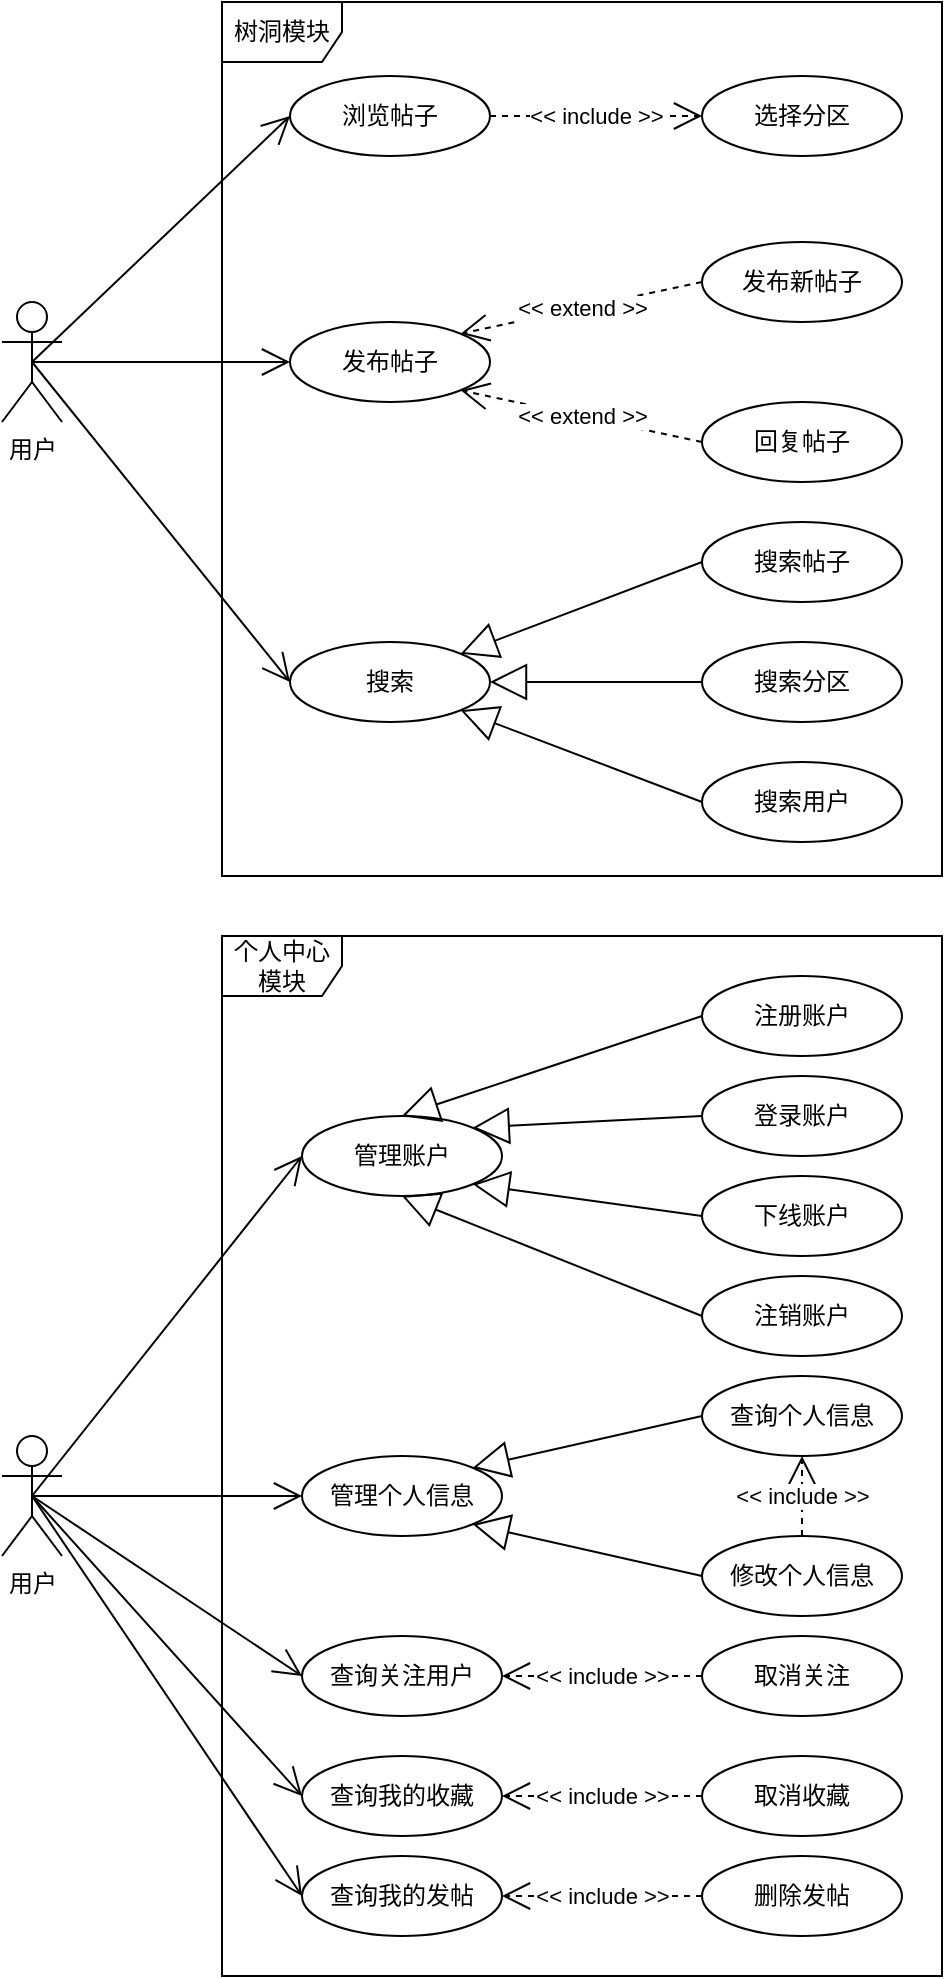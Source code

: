 <mxfile version="22.0.3" type="device">
  <diagram name="第 1 页" id="EIiyGj9r5SlwVzsOz29G">
    <mxGraphModel dx="2391" dy="1194" grid="1" gridSize="10" guides="1" tooltips="1" connect="1" arrows="1" fold="1" page="1" pageScale="1" pageWidth="827" pageHeight="1169" math="0" shadow="0">
      <root>
        <mxCell id="0" />
        <mxCell id="1" parent="0" />
        <mxCell id="2LO65Jn54ey18XQKVzN6-1" value="用户" style="shape=umlActor;verticalLabelPosition=bottom;verticalAlign=top;html=1;" vertex="1" parent="1">
          <mxGeometry x="150" y="200" width="30" height="60" as="geometry" />
        </mxCell>
        <mxCell id="2LO65Jn54ey18XQKVzN6-11" value="选择分区" style="ellipse;whiteSpace=wrap;html=1;" vertex="1" parent="1">
          <mxGeometry x="500" y="87" width="100" height="40" as="geometry" />
        </mxCell>
        <mxCell id="2LO65Jn54ey18XQKVzN6-12" value="浏览帖子" style="ellipse;whiteSpace=wrap;html=1;" vertex="1" parent="1">
          <mxGeometry x="294" y="87" width="100" height="40" as="geometry" />
        </mxCell>
        <mxCell id="2LO65Jn54ey18XQKVzN6-13" value="发布帖子" style="ellipse;whiteSpace=wrap;html=1;" vertex="1" parent="1">
          <mxGeometry x="294" y="210" width="100" height="40" as="geometry" />
        </mxCell>
        <mxCell id="2LO65Jn54ey18XQKVzN6-14" value="搜索" style="ellipse;whiteSpace=wrap;html=1;" vertex="1" parent="1">
          <mxGeometry x="294" y="370" width="100" height="40" as="geometry" />
        </mxCell>
        <mxCell id="2LO65Jn54ey18XQKVzN6-20" value="管理账户" style="ellipse;whiteSpace=wrap;html=1;" vertex="1" parent="1">
          <mxGeometry x="300" y="607" width="100" height="40" as="geometry" />
        </mxCell>
        <mxCell id="2LO65Jn54ey18XQKVzN6-21" value="管理个人信息" style="ellipse;whiteSpace=wrap;html=1;" vertex="1" parent="1">
          <mxGeometry x="300" y="777" width="100" height="40" as="geometry" />
        </mxCell>
        <mxCell id="2LO65Jn54ey18XQKVzN6-22" value="查询关注用户" style="ellipse;whiteSpace=wrap;html=1;" vertex="1" parent="1">
          <mxGeometry x="300" y="867" width="100" height="40" as="geometry" />
        </mxCell>
        <mxCell id="2LO65Jn54ey18XQKVzN6-23" value="查询我的收藏" style="ellipse;whiteSpace=wrap;html=1;" vertex="1" parent="1">
          <mxGeometry x="300" y="927" width="100" height="40" as="geometry" />
        </mxCell>
        <mxCell id="2LO65Jn54ey18XQKVzN6-24" value="查询我的发帖" style="ellipse;whiteSpace=wrap;html=1;" vertex="1" parent="1">
          <mxGeometry x="300" y="977" width="100" height="40" as="geometry" />
        </mxCell>
        <mxCell id="2LO65Jn54ey18XQKVzN6-36" value="树洞模块" style="shape=umlFrame;whiteSpace=wrap;html=1;pointerEvents=0;" vertex="1" parent="1">
          <mxGeometry x="260" y="50" width="360" height="437" as="geometry" />
        </mxCell>
        <mxCell id="2LO65Jn54ey18XQKVzN6-37" value="个人中心模块" style="shape=umlFrame;whiteSpace=wrap;html=1;pointerEvents=0;" vertex="1" parent="1">
          <mxGeometry x="260" y="517" width="360" height="520" as="geometry" />
        </mxCell>
        <mxCell id="2LO65Jn54ey18XQKVzN6-38" value="" style="endArrow=block;endSize=16;endFill=0;html=1;rounded=0;entryX=1;entryY=0.5;entryDx=0;entryDy=0;" edge="1" parent="1" source="2LO65Jn54ey18XQKVzN6-54" target="2LO65Jn54ey18XQKVzN6-14">
          <mxGeometry width="160" relative="1" as="geometry">
            <mxPoint x="450" y="593" as="sourcePoint" />
            <mxPoint x="466" y="510" as="targetPoint" />
          </mxGeometry>
        </mxCell>
        <mxCell id="2LO65Jn54ey18XQKVzN6-42" value="" style="endArrow=open;endFill=1;endSize=12;html=1;rounded=0;exitX=0.5;exitY=0.5;exitDx=0;exitDy=0;exitPerimeter=0;entryX=0;entryY=0.5;entryDx=0;entryDy=0;" edge="1" parent="1" source="2LO65Jn54ey18XQKVzN6-1" target="2LO65Jn54ey18XQKVzN6-12">
          <mxGeometry width="160" relative="1" as="geometry">
            <mxPoint x="175" y="220" as="sourcePoint" />
            <mxPoint x="310" y="120" as="targetPoint" />
          </mxGeometry>
        </mxCell>
        <mxCell id="2LO65Jn54ey18XQKVzN6-43" value="" style="endArrow=open;endFill=1;endSize=12;html=1;rounded=0;entryX=0;entryY=0.5;entryDx=0;entryDy=0;exitX=0.5;exitY=0.5;exitDx=0;exitDy=0;exitPerimeter=0;" edge="1" parent="1" source="2LO65Jn54ey18XQKVzN6-1" target="2LO65Jn54ey18XQKVzN6-13">
          <mxGeometry width="160" relative="1" as="geometry">
            <mxPoint x="170" y="210" as="sourcePoint" />
            <mxPoint x="310" y="200" as="targetPoint" />
          </mxGeometry>
        </mxCell>
        <mxCell id="2LO65Jn54ey18XQKVzN6-44" value="" style="endArrow=open;endFill=1;endSize=12;html=1;rounded=0;exitX=0.5;exitY=0.5;exitDx=0;exitDy=0;exitPerimeter=0;entryX=0;entryY=0.5;entryDx=0;entryDy=0;" edge="1" parent="1" source="2LO65Jn54ey18XQKVzN6-1" target="2LO65Jn54ey18XQKVzN6-14">
          <mxGeometry width="160" relative="1" as="geometry">
            <mxPoint x="180" y="220" as="sourcePoint" />
            <mxPoint x="310" y="280" as="targetPoint" />
          </mxGeometry>
        </mxCell>
        <mxCell id="2LO65Jn54ey18XQKVzN6-45" value="用户" style="shape=umlActor;verticalLabelPosition=bottom;verticalAlign=top;html=1;" vertex="1" parent="1">
          <mxGeometry x="150" y="767" width="30" height="60" as="geometry" />
        </mxCell>
        <mxCell id="2LO65Jn54ey18XQKVzN6-46" value="" style="endArrow=open;endFill=1;endSize=12;html=1;rounded=0;exitX=0.5;exitY=0.5;exitDx=0;exitDy=0;exitPerimeter=0;entryX=0;entryY=0.5;entryDx=0;entryDy=0;" edge="1" parent="1" source="2LO65Jn54ey18XQKVzN6-45" target="2LO65Jn54ey18XQKVzN6-20">
          <mxGeometry width="160" relative="1" as="geometry">
            <mxPoint x="90" y="467" as="sourcePoint" />
            <mxPoint x="225" y="367" as="targetPoint" />
          </mxGeometry>
        </mxCell>
        <mxCell id="2LO65Jn54ey18XQKVzN6-47" value="" style="endArrow=open;endFill=1;endSize=12;html=1;rounded=0;exitX=0.5;exitY=0.5;exitDx=0;exitDy=0;exitPerimeter=0;entryX=0;entryY=0.5;entryDx=0;entryDy=0;" edge="1" parent="1" source="2LO65Jn54ey18XQKVzN6-45" target="2LO65Jn54ey18XQKVzN6-21">
          <mxGeometry width="160" relative="1" as="geometry">
            <mxPoint x="175" y="527" as="sourcePoint" />
            <mxPoint x="310" y="467" as="targetPoint" />
          </mxGeometry>
        </mxCell>
        <mxCell id="2LO65Jn54ey18XQKVzN6-48" value="" style="endArrow=open;endFill=1;endSize=12;html=1;rounded=0;exitX=0.5;exitY=0.5;exitDx=0;exitDy=0;exitPerimeter=0;entryX=0;entryY=0.5;entryDx=0;entryDy=0;" edge="1" parent="1" source="2LO65Jn54ey18XQKVzN6-45" target="2LO65Jn54ey18XQKVzN6-22">
          <mxGeometry width="160" relative="1" as="geometry">
            <mxPoint x="175" y="527" as="sourcePoint" />
            <mxPoint x="310" y="547" as="targetPoint" />
          </mxGeometry>
        </mxCell>
        <mxCell id="2LO65Jn54ey18XQKVzN6-49" value="" style="endArrow=open;endFill=1;endSize=12;html=1;rounded=0;exitX=0.5;exitY=0.5;exitDx=0;exitDy=0;exitPerimeter=0;entryX=0;entryY=0.5;entryDx=0;entryDy=0;" edge="1" parent="1" source="2LO65Jn54ey18XQKVzN6-45" target="2LO65Jn54ey18XQKVzN6-23">
          <mxGeometry width="160" relative="1" as="geometry">
            <mxPoint x="175" y="527" as="sourcePoint" />
            <mxPoint x="310" y="627" as="targetPoint" />
          </mxGeometry>
        </mxCell>
        <mxCell id="2LO65Jn54ey18XQKVzN6-50" value="" style="endArrow=open;endFill=1;endSize=12;html=1;rounded=0;exitX=0.5;exitY=0.5;exitDx=0;exitDy=0;exitPerimeter=0;entryX=0;entryY=0.5;entryDx=0;entryDy=0;" edge="1" parent="1" source="2LO65Jn54ey18XQKVzN6-45" target="2LO65Jn54ey18XQKVzN6-24">
          <mxGeometry width="160" relative="1" as="geometry">
            <mxPoint x="175" y="527" as="sourcePoint" />
            <mxPoint x="310" y="707" as="targetPoint" />
          </mxGeometry>
        </mxCell>
        <mxCell id="2LO65Jn54ey18XQKVzN6-51" value="&amp;lt;&amp;lt; include &amp;gt;&amp;gt;" style="endArrow=open;endSize=12;dashed=1;html=1;rounded=0;exitX=1;exitY=0.5;exitDx=0;exitDy=0;" edge="1" parent="1" source="2LO65Jn54ey18XQKVzN6-12" target="2LO65Jn54ey18XQKVzN6-11">
          <mxGeometry width="160" relative="1" as="geometry">
            <mxPoint x="410" y="180" as="sourcePoint" />
            <mxPoint x="570" y="180" as="targetPoint" />
          </mxGeometry>
        </mxCell>
        <mxCell id="2LO65Jn54ey18XQKVzN6-53" value="搜索帖子" style="ellipse;whiteSpace=wrap;html=1;" vertex="1" parent="1">
          <mxGeometry x="500" y="310" width="100" height="40" as="geometry" />
        </mxCell>
        <mxCell id="2LO65Jn54ey18XQKVzN6-54" value="搜索分区" style="ellipse;whiteSpace=wrap;html=1;" vertex="1" parent="1">
          <mxGeometry x="500" y="370" width="100" height="40" as="geometry" />
        </mxCell>
        <mxCell id="2LO65Jn54ey18XQKVzN6-55" value="搜索用户" style="ellipse;whiteSpace=wrap;html=1;" vertex="1" parent="1">
          <mxGeometry x="500" y="430" width="100" height="40" as="geometry" />
        </mxCell>
        <mxCell id="2LO65Jn54ey18XQKVzN6-56" value="" style="endArrow=block;endSize=16;endFill=0;html=1;rounded=0;exitX=0;exitY=0.5;exitDx=0;exitDy=0;entryX=0.5;entryY=0;entryDx=0;entryDy=0;" edge="1" parent="1" source="2LO65Jn54ey18XQKVzN6-65" target="2LO65Jn54ey18XQKVzN6-20">
          <mxGeometry width="160" relative="1" as="geometry">
            <mxPoint x="430" y="600" as="sourcePoint" />
            <mxPoint x="446" y="517" as="targetPoint" />
          </mxGeometry>
        </mxCell>
        <mxCell id="2LO65Jn54ey18XQKVzN6-57" value="" style="endArrow=block;endSize=16;endFill=0;html=1;rounded=0;entryX=1;entryY=1;entryDx=0;entryDy=0;exitX=0;exitY=0.5;exitDx=0;exitDy=0;" edge="1" parent="1" source="2LO65Jn54ey18XQKVzN6-55" target="2LO65Jn54ey18XQKVzN6-14">
          <mxGeometry width="160" relative="1" as="geometry">
            <mxPoint x="545" y="520" as="sourcePoint" />
            <mxPoint x="394" y="505" as="targetPoint" />
          </mxGeometry>
        </mxCell>
        <mxCell id="2LO65Jn54ey18XQKVzN6-58" value="" style="endArrow=block;endSize=16;endFill=0;html=1;rounded=0;entryX=1;entryY=0;entryDx=0;entryDy=0;exitX=0;exitY=0.5;exitDx=0;exitDy=0;" edge="1" parent="1" source="2LO65Jn54ey18XQKVzN6-53" target="2LO65Jn54ey18XQKVzN6-14">
          <mxGeometry width="160" relative="1" as="geometry">
            <mxPoint x="610.0" y="420" as="sourcePoint" />
            <mxPoint x="420" y="434" as="targetPoint" />
          </mxGeometry>
        </mxCell>
        <mxCell id="2LO65Jn54ey18XQKVzN6-59" value="发布新帖子" style="ellipse;whiteSpace=wrap;html=1;" vertex="1" parent="1">
          <mxGeometry x="500" y="170" width="100" height="40" as="geometry" />
        </mxCell>
        <mxCell id="2LO65Jn54ey18XQKVzN6-60" value="回复帖子" style="ellipse;whiteSpace=wrap;html=1;" vertex="1" parent="1">
          <mxGeometry x="500" y="250" width="100" height="40" as="geometry" />
        </mxCell>
        <mxCell id="2LO65Jn54ey18XQKVzN6-62" value="&amp;lt;&amp;lt; extend &amp;gt;&amp;gt;" style="endArrow=open;endSize=12;dashed=1;html=1;rounded=0;entryX=1;entryY=0;entryDx=0;entryDy=0;exitX=0;exitY=0.5;exitDx=0;exitDy=0;" edge="1" parent="1" source="2LO65Jn54ey18XQKVzN6-59" target="2LO65Jn54ey18XQKVzN6-13">
          <mxGeometry width="160" relative="1" as="geometry">
            <mxPoint x="480.0" y="270" as="sourcePoint" />
            <mxPoint x="450" y="279.71" as="targetPoint" />
          </mxGeometry>
        </mxCell>
        <mxCell id="2LO65Jn54ey18XQKVzN6-63" value="&amp;lt;&amp;lt; extend &amp;gt;&amp;gt;" style="endArrow=open;endSize=12;dashed=1;html=1;rounded=0;entryX=1;entryY=1;entryDx=0;entryDy=0;exitX=0;exitY=0.5;exitDx=0;exitDy=0;" edge="1" parent="1" source="2LO65Jn54ey18XQKVzN6-60" target="2LO65Jn54ey18XQKVzN6-13">
          <mxGeometry width="160" relative="1" as="geometry">
            <mxPoint x="490" y="290" as="sourcePoint" />
            <mxPoint x="410" y="320" as="targetPoint" />
          </mxGeometry>
        </mxCell>
        <mxCell id="2LO65Jn54ey18XQKVzN6-65" value="注册账户" style="ellipse;whiteSpace=wrap;html=1;" vertex="1" parent="1">
          <mxGeometry x="500" y="537" width="100" height="40" as="geometry" />
        </mxCell>
        <mxCell id="2LO65Jn54ey18XQKVzN6-66" value="登录账户" style="ellipse;whiteSpace=wrap;html=1;" vertex="1" parent="1">
          <mxGeometry x="500" y="587" width="100" height="40" as="geometry" />
        </mxCell>
        <mxCell id="2LO65Jn54ey18XQKVzN6-67" value="下线账户" style="ellipse;whiteSpace=wrap;html=1;" vertex="1" parent="1">
          <mxGeometry x="500" y="637" width="100" height="40" as="geometry" />
        </mxCell>
        <mxCell id="2LO65Jn54ey18XQKVzN6-68" value="注销账户" style="ellipse;whiteSpace=wrap;html=1;" vertex="1" parent="1">
          <mxGeometry x="500" y="687" width="100" height="40" as="geometry" />
        </mxCell>
        <mxCell id="2LO65Jn54ey18XQKVzN6-69" value="" style="endArrow=block;endSize=16;endFill=0;html=1;rounded=0;exitX=0;exitY=0.5;exitDx=0;exitDy=0;entryX=1;entryY=0;entryDx=0;entryDy=0;" edge="1" parent="1" source="2LO65Jn54ey18XQKVzN6-66" target="2LO65Jn54ey18XQKVzN6-20">
          <mxGeometry width="160" relative="1" as="geometry">
            <mxPoint x="580" y="557" as="sourcePoint" />
            <mxPoint x="400" y="577" as="targetPoint" />
          </mxGeometry>
        </mxCell>
        <mxCell id="2LO65Jn54ey18XQKVzN6-70" value="" style="endArrow=block;endSize=16;endFill=0;html=1;rounded=0;exitX=0;exitY=0.5;exitDx=0;exitDy=0;entryX=1;entryY=1;entryDx=0;entryDy=0;" edge="1" parent="1" source="2LO65Jn54ey18XQKVzN6-67" target="2LO65Jn54ey18XQKVzN6-20">
          <mxGeometry width="160" relative="1" as="geometry">
            <mxPoint x="590" y="567" as="sourcePoint" />
            <mxPoint x="395" y="523" as="targetPoint" />
          </mxGeometry>
        </mxCell>
        <mxCell id="2LO65Jn54ey18XQKVzN6-71" value="" style="endArrow=block;endSize=16;endFill=0;html=1;rounded=0;exitX=0;exitY=0.5;exitDx=0;exitDy=0;entryX=0.5;entryY=1;entryDx=0;entryDy=0;" edge="1" parent="1" source="2LO65Jn54ey18XQKVzN6-68" target="2LO65Jn54ey18XQKVzN6-20">
          <mxGeometry width="160" relative="1" as="geometry">
            <mxPoint x="579" y="637" as="sourcePoint" />
            <mxPoint x="384" y="571" as="targetPoint" />
          </mxGeometry>
        </mxCell>
        <mxCell id="2LO65Jn54ey18XQKVzN6-72" value="查询个人信息" style="ellipse;whiteSpace=wrap;html=1;" vertex="1" parent="1">
          <mxGeometry x="500" y="737" width="100" height="40" as="geometry" />
        </mxCell>
        <mxCell id="2LO65Jn54ey18XQKVzN6-73" value="修改个人信息" style="ellipse;whiteSpace=wrap;html=1;" vertex="1" parent="1">
          <mxGeometry x="500" y="817" width="100" height="40" as="geometry" />
        </mxCell>
        <mxCell id="2LO65Jn54ey18XQKVzN6-75" value="" style="endArrow=block;endSize=16;endFill=0;html=1;rounded=0;exitX=0;exitY=0.5;exitDx=0;exitDy=0;entryX=1;entryY=0;entryDx=0;entryDy=0;" edge="1" parent="1" source="2LO65Jn54ey18XQKVzN6-72" target="2LO65Jn54ey18XQKVzN6-21">
          <mxGeometry width="160" relative="1" as="geometry">
            <mxPoint x="610" y="819" as="sourcePoint" />
            <mxPoint x="415" y="793" as="targetPoint" />
          </mxGeometry>
        </mxCell>
        <mxCell id="2LO65Jn54ey18XQKVzN6-76" value="" style="endArrow=block;endSize=16;endFill=0;html=1;rounded=0;exitX=0;exitY=0.5;exitDx=0;exitDy=0;entryX=1;entryY=1;entryDx=0;entryDy=0;" edge="1" parent="1" source="2LO65Jn54ey18XQKVzN6-73" target="2LO65Jn54ey18XQKVzN6-21">
          <mxGeometry width="160" relative="1" as="geometry">
            <mxPoint x="590" y="797" as="sourcePoint" />
            <mxPoint x="410" y="797" as="targetPoint" />
          </mxGeometry>
        </mxCell>
        <mxCell id="2LO65Jn54ey18XQKVzN6-77" value="&amp;lt;&amp;lt; include &amp;gt;&amp;gt;" style="endArrow=open;endSize=12;dashed=1;html=1;rounded=0;entryX=0.5;entryY=1;entryDx=0;entryDy=0;exitX=0.5;exitY=0;exitDx=0;exitDy=0;" edge="1" parent="1" source="2LO65Jn54ey18XQKVzN6-73" target="2LO65Jn54ey18XQKVzN6-72">
          <mxGeometry width="160" relative="1" as="geometry">
            <mxPoint x="390" y="637" as="sourcePoint" />
            <mxPoint x="550" y="637" as="targetPoint" />
          </mxGeometry>
        </mxCell>
        <mxCell id="2LO65Jn54ey18XQKVzN6-78" value="取消收藏" style="ellipse;whiteSpace=wrap;html=1;" vertex="1" parent="1">
          <mxGeometry x="500" y="927" width="100" height="40" as="geometry" />
        </mxCell>
        <mxCell id="2LO65Jn54ey18XQKVzN6-79" value="删除发帖" style="ellipse;whiteSpace=wrap;html=1;" vertex="1" parent="1">
          <mxGeometry x="500" y="977" width="100" height="40" as="geometry" />
        </mxCell>
        <mxCell id="2LO65Jn54ey18XQKVzN6-81" value="&amp;lt;&amp;lt; include &amp;gt;&amp;gt;" style="endArrow=open;endSize=12;dashed=1;html=1;rounded=0;entryX=1;entryY=0.5;entryDx=0;entryDy=0;exitX=0;exitY=0.5;exitDx=0;exitDy=0;" edge="1" parent="1" source="2LO65Jn54ey18XQKVzN6-78" target="2LO65Jn54ey18XQKVzN6-23">
          <mxGeometry width="160" relative="1" as="geometry">
            <mxPoint x="370" y="997" as="sourcePoint" />
            <mxPoint x="530" y="997" as="targetPoint" />
          </mxGeometry>
        </mxCell>
        <mxCell id="2LO65Jn54ey18XQKVzN6-82" value="&amp;lt;&amp;lt; include &amp;gt;&amp;gt;" style="endArrow=open;endSize=12;dashed=1;html=1;rounded=0;entryX=1;entryY=0.5;entryDx=0;entryDy=0;exitX=0;exitY=0.5;exitDx=0;exitDy=0;" edge="1" parent="1" source="2LO65Jn54ey18XQKVzN6-79" target="2LO65Jn54ey18XQKVzN6-24">
          <mxGeometry width="160" relative="1" as="geometry">
            <mxPoint x="534" y="1007" as="sourcePoint" />
            <mxPoint x="394" y="997" as="targetPoint" />
          </mxGeometry>
        </mxCell>
        <mxCell id="2LO65Jn54ey18XQKVzN6-83" value="&amp;lt;&amp;lt; include &amp;gt;&amp;gt;" style="endArrow=open;endSize=12;dashed=1;html=1;rounded=0;entryX=1;entryY=0.5;entryDx=0;entryDy=0;exitX=0;exitY=0.5;exitDx=0;exitDy=0;" edge="1" parent="1" source="2LO65Jn54ey18XQKVzN6-84" target="2LO65Jn54ey18XQKVzN6-22">
          <mxGeometry width="160" relative="1" as="geometry">
            <mxPoint x="550" y="917" as="sourcePoint" />
            <mxPoint x="410" y="917" as="targetPoint" />
          </mxGeometry>
        </mxCell>
        <mxCell id="2LO65Jn54ey18XQKVzN6-84" value="取消关注" style="ellipse;whiteSpace=wrap;html=1;" vertex="1" parent="1">
          <mxGeometry x="500" y="867" width="100" height="40" as="geometry" />
        </mxCell>
      </root>
    </mxGraphModel>
  </diagram>
</mxfile>
